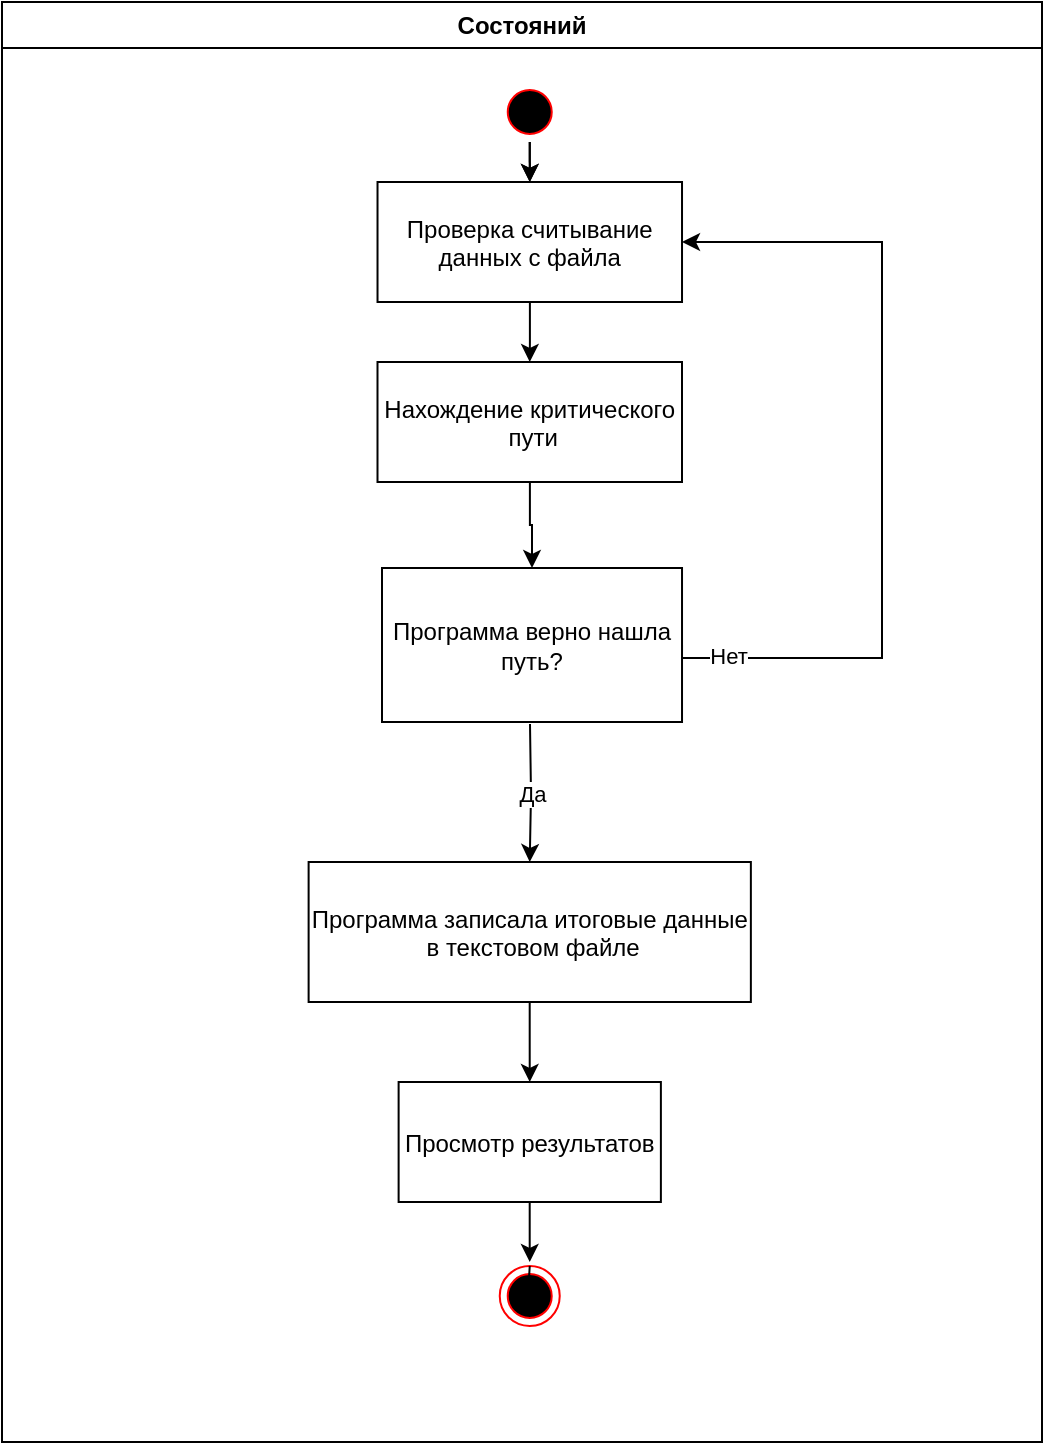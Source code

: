 <mxfile version="14.8.4" type="github"><diagram name="Page-1" id="e7e014a7-5840-1c2e-5031-d8a46d1fe8dd"><mxGraphModel dx="1038" dy="521" grid="1" gridSize="10" guides="1" tooltips="1" connect="1" arrows="1" fold="1" page="1" pageScale="1" pageWidth="1169" pageHeight="826" background="none" math="0" shadow="0"><root><mxCell id="0"/><mxCell id="1" parent="0"/><mxCell id="2" value="Состояний" style="swimlane;whiteSpace=wrap" parent="1" vertex="1"><mxGeometry x="350" y="70" width="520" height="720" as="geometry"/></mxCell><mxCell id="K9ba3Ip-hhwGWTjhooLq-49" style="edgeStyle=orthogonalEdgeStyle;rounded=0;orthogonalLoop=1;jettySize=auto;html=1;" edge="1" parent="2" source="5" target="K9ba3Ip-hhwGWTjhooLq-47"><mxGeometry relative="1" as="geometry"/></mxCell><mxCell id="K9ba3Ip-hhwGWTjhooLq-50" value="" style="edgeStyle=orthogonalEdgeStyle;rounded=0;orthogonalLoop=1;jettySize=auto;html=1;" edge="1" parent="2" source="5" target="K9ba3Ip-hhwGWTjhooLq-47"><mxGeometry relative="1" as="geometry"/></mxCell><mxCell id="5" value="" style="ellipse;shape=startState;fillColor=#000000;strokeColor=#ff0000;" parent="2" vertex="1"><mxGeometry x="248.88" y="40" width="30" height="30" as="geometry"/></mxCell><mxCell id="K9ba3Ip-hhwGWTjhooLq-53" style="edgeStyle=orthogonalEdgeStyle;rounded=0;orthogonalLoop=1;jettySize=auto;html=1;entryX=0.5;entryY=0;entryDx=0;entryDy=0;" edge="1" parent="2" source="7" target="K9ba3Ip-hhwGWTjhooLq-66"><mxGeometry relative="1" as="geometry"><mxPoint x="263.9" y="263.016" as="targetPoint"/></mxGeometry></mxCell><mxCell id="7" value="Нахождение критического&#10; пути" style="" parent="2" vertex="1"><mxGeometry x="187.75" y="180" width="152.25" height="60" as="geometry"/></mxCell><mxCell id="K9ba3Ip-hhwGWTjhooLq-46" style="edgeStyle=orthogonalEdgeStyle;rounded=0;orthogonalLoop=1;jettySize=auto;html=1;entryX=0.5;entryY=0;entryDx=0;entryDy=0;" edge="1" parent="2" source="8" target="33"><mxGeometry relative="1" as="geometry"/></mxCell><mxCell id="8" value="Программа записала итоговые данные&#10; в текстовом файле" style="" parent="2" vertex="1"><mxGeometry x="153.31" y="430" width="221.12" height="70" as="geometry"/></mxCell><mxCell id="38" value="" style="ellipse;shape=endState;fillColor=#000000;strokeColor=#ff0000" parent="2" vertex="1"><mxGeometry x="248.87" y="632" width="30" height="30" as="geometry"/></mxCell><mxCell id="33" value="Просмотр результатов" style="" parent="2" vertex="1"><mxGeometry x="198.31" y="540" width="131.13" height="60" as="geometry"/></mxCell><mxCell id="K9ba3Ip-hhwGWTjhooLq-44" value="Да" style="edgeStyle=orthogonalEdgeStyle;rounded=0;orthogonalLoop=1;jettySize=auto;html=1;entryX=0.5;entryY=0;entryDx=0;entryDy=0;" edge="1" parent="2" target="8"><mxGeometry relative="1" as="geometry"><mxPoint x="264" y="361" as="sourcePoint"/></mxGeometry></mxCell><mxCell id="K9ba3Ip-hhwGWTjhooLq-42" style="edgeStyle=orthogonalEdgeStyle;rounded=0;orthogonalLoop=1;jettySize=auto;html=1;entryX=1;entryY=0.5;entryDx=0;entryDy=0;exitX=1;exitY=0.5;exitDx=0;exitDy=0;" edge="1" parent="2" source="K9ba3Ip-hhwGWTjhooLq-66" target="K9ba3Ip-hhwGWTjhooLq-47"><mxGeometry relative="1" as="geometry"><mxPoint x="380" y="200" as="targetPoint"/><mxPoint x="366.94" y="328" as="sourcePoint"/><Array as="points"><mxPoint x="340" y="328"/><mxPoint x="440" y="328"/><mxPoint x="440" y="120"/></Array></mxGeometry></mxCell><mxCell id="K9ba3Ip-hhwGWTjhooLq-43" value="Нет" style="edgeLabel;html=1;align=center;verticalAlign=middle;resizable=0;points=[];" vertex="1" connectable="0" parent="K9ba3Ip-hhwGWTjhooLq-42"><mxGeometry x="-0.857" y="1" relative="1" as="geometry"><mxPoint as="offset"/></mxGeometry></mxCell><mxCell id="K9ba3Ip-hhwGWTjhooLq-45" style="edgeStyle=orthogonalEdgeStyle;rounded=0;orthogonalLoop=1;jettySize=auto;html=1;exitX=0.5;exitY=0;exitDx=0;exitDy=0;" edge="1" parent="2" source="38"><mxGeometry relative="1" as="geometry"><mxPoint x="263" y="647" as="targetPoint"/></mxGeometry></mxCell><mxCell id="K9ba3Ip-hhwGWTjhooLq-51" style="edgeStyle=orthogonalEdgeStyle;rounded=0;orthogonalLoop=1;jettySize=auto;html=1;entryX=0.5;entryY=0;entryDx=0;entryDy=0;" edge="1" parent="2" source="K9ba3Ip-hhwGWTjhooLq-47" target="7"><mxGeometry relative="1" as="geometry"/></mxCell><mxCell id="K9ba3Ip-hhwGWTjhooLq-47" value="Проверка считывание &#10;данных с файла" style="" vertex="1" parent="2"><mxGeometry x="187.76" y="90" width="152.25" height="60" as="geometry"/></mxCell><mxCell id="K9ba3Ip-hhwGWTjhooLq-66" value="Программа верно нашла путь?" style="rounded=0;whiteSpace=wrap;html=1;" vertex="1" parent="2"><mxGeometry x="190" y="283" width="150.01" height="77" as="geometry"/></mxCell><mxCell id="K9ba3Ip-hhwGWTjhooLq-54" style="edgeStyle=orthogonalEdgeStyle;rounded=0;orthogonalLoop=1;jettySize=auto;html=1;" edge="1" parent="1" source="33"><mxGeometry relative="1" as="geometry"><mxPoint x="613.875" y="700" as="targetPoint"/></mxGeometry></mxCell></root></mxGraphModel></diagram></mxfile>